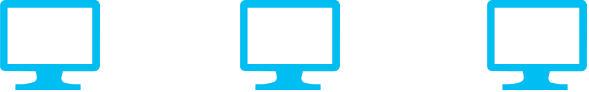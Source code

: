 <mxfile version="24.4.13" type="github">
  <diagram name="Страница — 1" id="YFiZ73UoZkWgJVXwLamv">
    <mxGraphModel dx="771" dy="482" grid="1" gridSize="10" guides="1" tooltips="1" connect="1" arrows="1" fold="1" page="1" pageScale="1" pageWidth="827" pageHeight="1169" math="0" shadow="0">
      <root>
        <mxCell id="0" />
        <mxCell id="1" parent="0" />
        <mxCell id="fKuJ6q7cA0WwtjZvXfqB-1" value="" style="verticalLabelPosition=bottom;html=1;verticalAlign=top;align=center;strokeColor=none;fillColor=#00BEF2;shape=mxgraph.azure.computer;pointerEvents=1;" vertex="1" parent="1">
          <mxGeometry x="170" y="60" width="50" height="45" as="geometry" />
        </mxCell>
        <mxCell id="fKuJ6q7cA0WwtjZvXfqB-2" value="" style="verticalLabelPosition=bottom;html=1;verticalAlign=top;align=center;strokeColor=none;fillColor=#00BEF2;shape=mxgraph.azure.computer;pointerEvents=1;" vertex="1" parent="1">
          <mxGeometry x="413.5" y="60" width="50" height="45" as="geometry" />
        </mxCell>
        <mxCell id="fKuJ6q7cA0WwtjZvXfqB-3" value="" style="verticalLabelPosition=bottom;html=1;verticalAlign=top;align=center;strokeColor=none;fillColor=#00BEF2;shape=mxgraph.azure.computer;pointerEvents=1;" vertex="1" parent="1">
          <mxGeometry x="290" y="60" width="50" height="45" as="geometry" />
        </mxCell>
      </root>
    </mxGraphModel>
  </diagram>
</mxfile>
